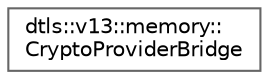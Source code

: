 digraph "Graphical Class Hierarchy"
{
 // LATEX_PDF_SIZE
  bgcolor="transparent";
  edge [fontname=Helvetica,fontsize=10,labelfontname=Helvetica,labelfontsize=10];
  node [fontname=Helvetica,fontsize=10,shape=box,height=0.2,width=0.4];
  rankdir="LR";
  Node0 [id="Node000000",label="dtls::v13::memory::\lCryptoProviderBridge",height=0.2,width=0.4,color="grey40", fillcolor="white", style="filled",URL="$classdtls_1_1v13_1_1memory_1_1CryptoProviderBridge.html",tooltip=" "];
}
